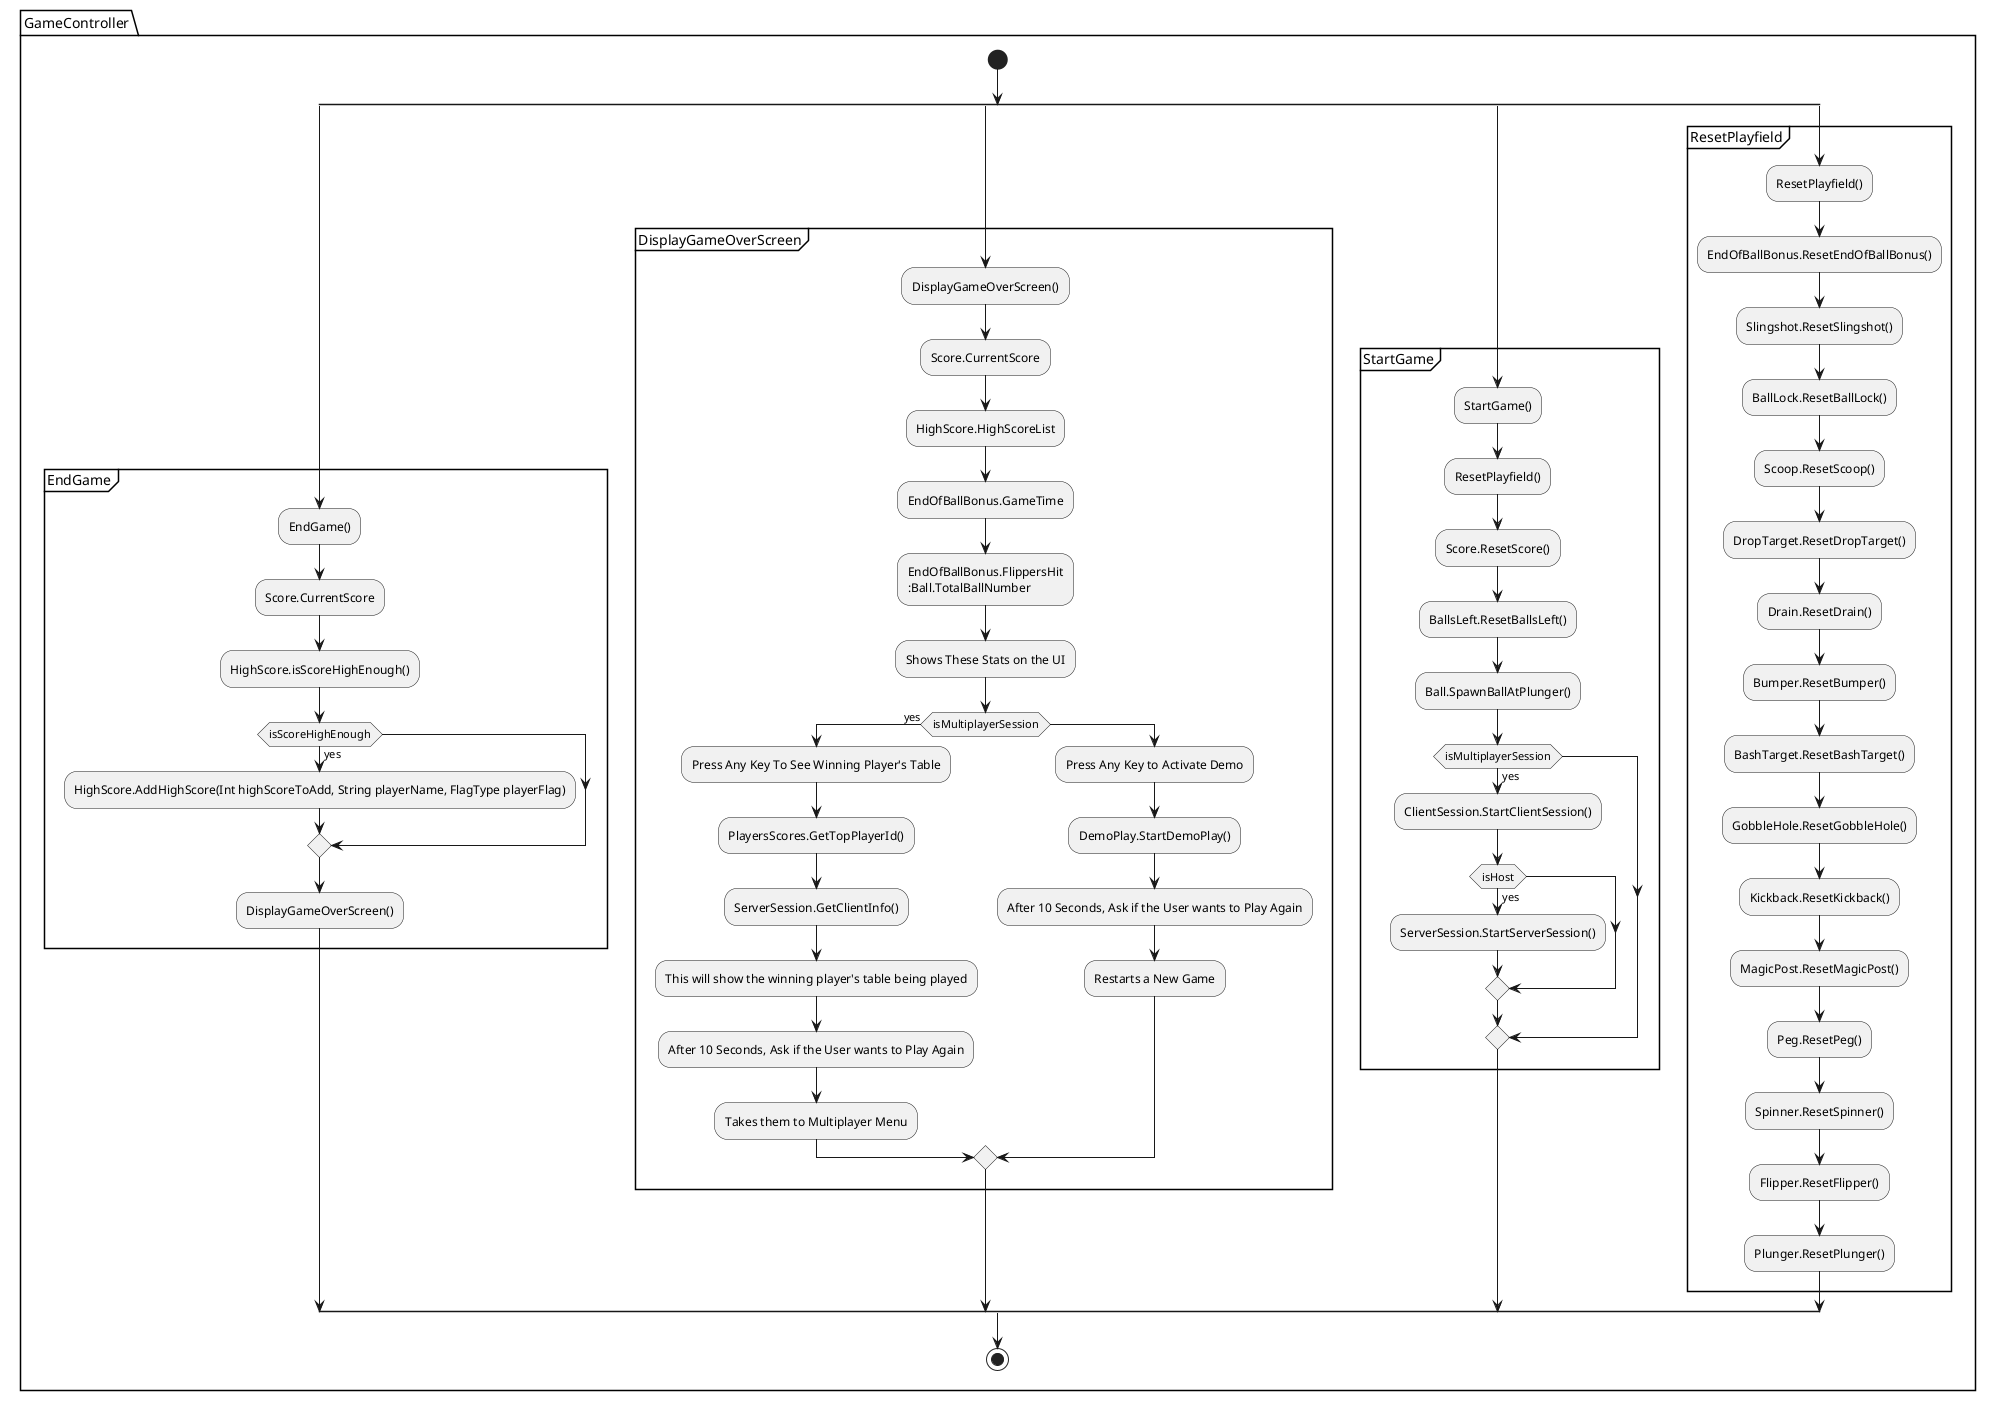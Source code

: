 









@startuml GameControllerActivityDiagram

package GameController {

    start

    split

        partition EndGame {
            :EndGame();
            :Score.CurrentScore;
            :HighScore.isScoreHighEnough();
            
            ' if isScore true then add high schore:
            if (isScoreHighEnough) then (yes)
                :HighScore.AddHighScore(Int highScoreToAdd, String playerName, FlagType playerFlag);
            else
                
            endif

            :DisplayGameOverScreen();




        }


    split again

        partition DisplayGameOverScreen {
            :DisplayGameOverScreen();

            :Score.CurrentScore;
            :HighScore.HighScoreList;
            :EndOfBallBonus.GameTime;
            :EndOfBallBonus.FlippersHit
            :Ball.TotalBallNumber;

            :Shows These Stats on the UI;


            if (isMultiplayerSession) then (yes)
                :Press Any Key To See Winning Player's Table;
                :PlayersScores.GetTopPlayerId();
                :ServerSession.GetClientInfo();
                :This will show the winning player's table being played;
                :After 10 Seconds, Ask if the User wants to Play Again;
                :Takes them to Multiplayer Menu;


            else
                :Press Any Key to Activate Demo;
                :DemoPlay.StartDemoPlay();

                :After 10 Seconds, Ask if the User wants to Play Again;
                :Restarts a New Game;

            end if

        }

    split again

        partition StartGame {
            :StartGame();

            :ResetPlayfield();

            :Score.ResetScore();
            :BallsLeft.ResetBallsLeft();
            :Ball.SpawnBallAtPlunger();

            if (isMultiplayerSession) then (yes)
                :ClientSession.StartClientSession();

                if (isHost) then (yes)
                    :ServerSession.StartServerSession();
                else
                endif
                
            else

            endif
                

        }


    split again

        partition ResetPlayfield {
            :ResetPlayfield();
            
            :EndOfBallBonus.ResetEndOfBallBonus();
            :Slingshot.ResetSlingshot();
            :BallLock.ResetBallLock();
            :Scoop.ResetScoop();
            :DropTarget.ResetDropTarget();
            :Drain.ResetDrain();
            :Bumper.ResetBumper();
            :BashTarget.ResetBashTarget();
            :GobbleHole.ResetGobbleHole();
            :Kickback.ResetKickback();
            :MagicPost.ResetMagicPost();
            :Peg.ResetPeg();
            :Spinner.ResetSpinner();
            :Flipper.ResetFlipper();
            :Plunger.ResetPlunger();

            




  

                

        }


    end split


    stop

}


@enduml
































